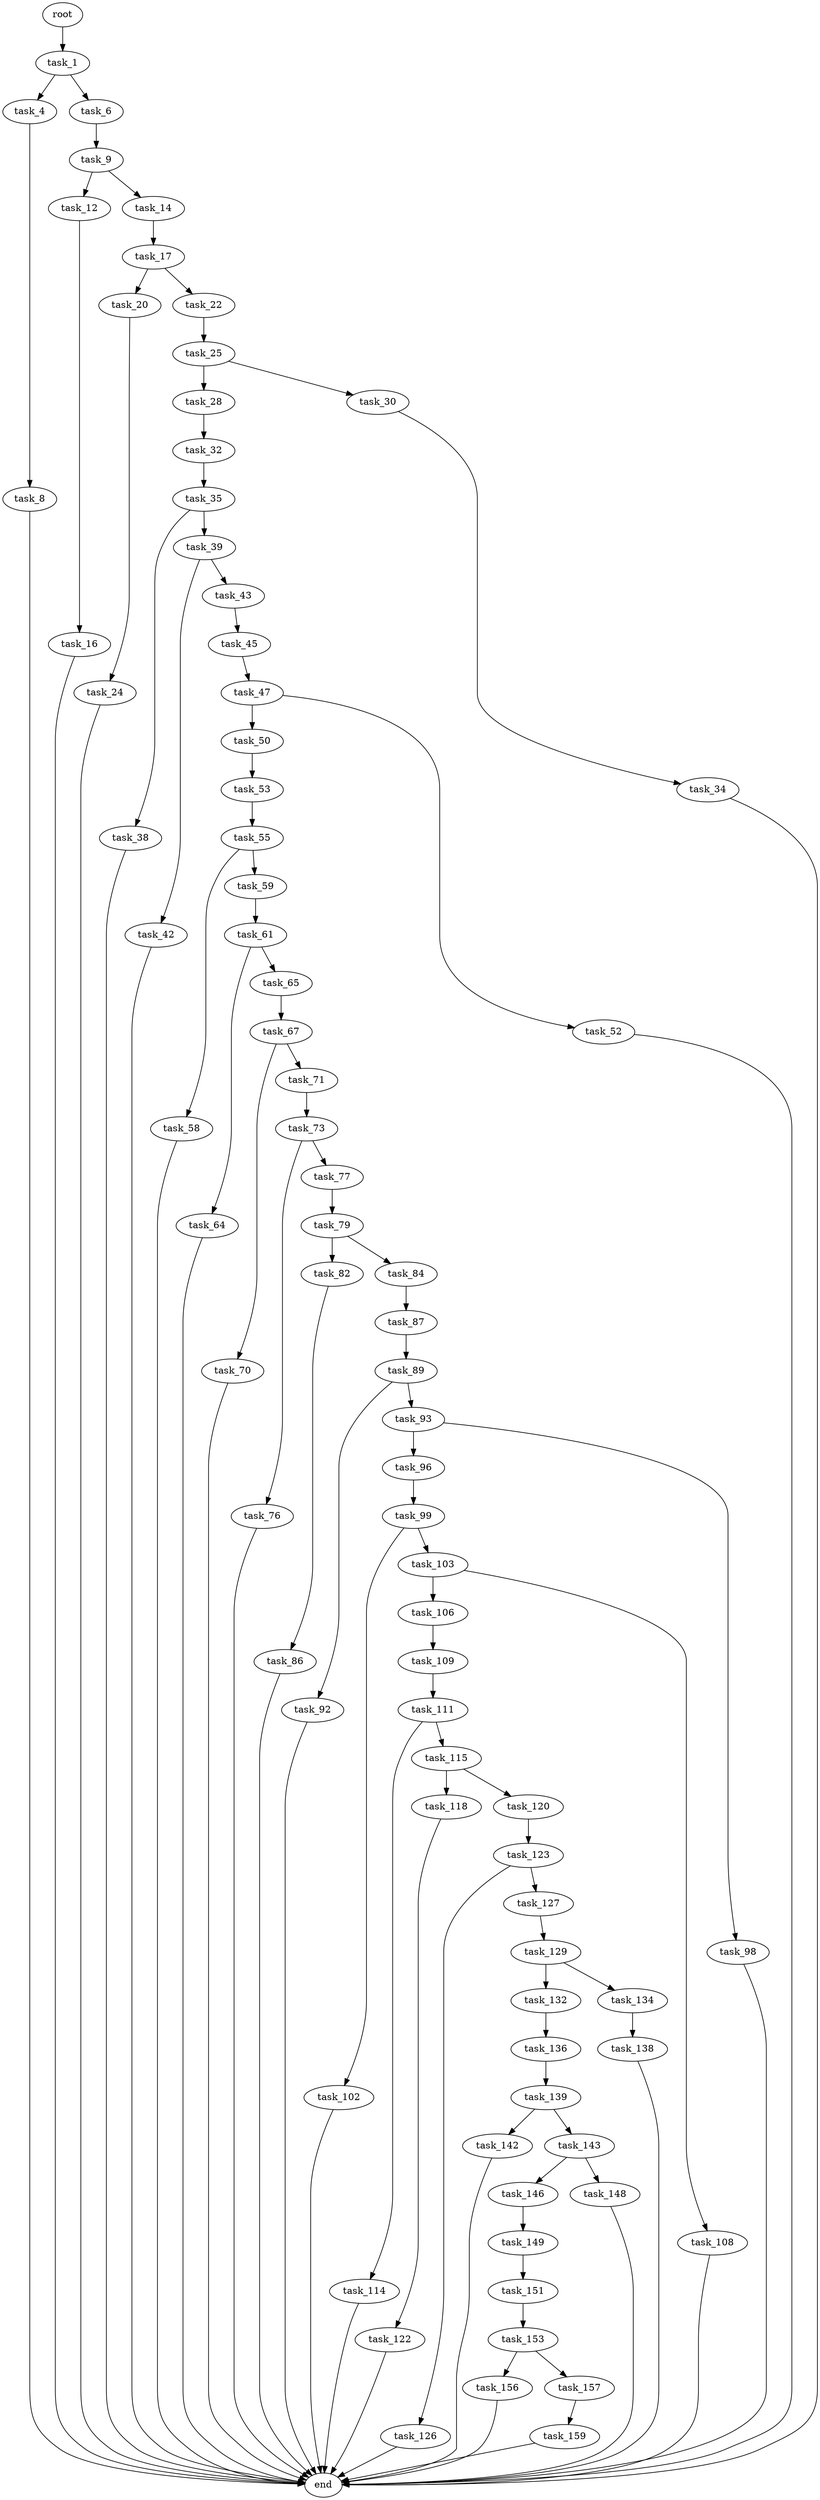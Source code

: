 digraph G {
  root [size="0.000000"];
  task_1 [size="17329420527.000000"];
  task_4 [size="18118372663.000000"];
  task_6 [size="54434543530.000000"];
  task_8 [size="134217728000.000000"];
  task_9 [size="227554430095.000000"];
  task_12 [size="288755086122.000000"];
  task_14 [size="175433325677.000000"];
  task_16 [size="1073741824000.000000"];
  task_17 [size="22201043604.000000"];
  task_20 [size="8589934592.000000"];
  task_22 [size="851501229842.000000"];
  task_24 [size="1427816624.000000"];
  task_25 [size="18677832061.000000"];
  task_28 [size="1089405876915.000000"];
  task_30 [size="782757789696.000000"];
  task_32 [size="8589934592.000000"];
  task_34 [size="549755813888.000000"];
  task_35 [size="169844996488.000000"];
  task_38 [size="8589934592.000000"];
  task_39 [size="1073741824000.000000"];
  task_42 [size="8589934592.000000"];
  task_43 [size="11048748337.000000"];
  task_45 [size="32387776434.000000"];
  task_47 [size="11465956727.000000"];
  task_50 [size="20304657542.000000"];
  task_52 [size="12482063174.000000"];
  task_53 [size="2937964362.000000"];
  task_55 [size="8589934592.000000"];
  task_58 [size="28991029248.000000"];
  task_59 [size="611858195645.000000"];
  task_61 [size="1073741824000.000000"];
  task_64 [size="172126870600.000000"];
  task_65 [size="111829264795.000000"];
  task_67 [size="109568869706.000000"];
  task_70 [size="1073741824000.000000"];
  task_71 [size="134217728000.000000"];
  task_73 [size="8589934592.000000"];
  task_76 [size="33780233415.000000"];
  task_77 [size="549755813888.000000"];
  task_79 [size="68719476736.000000"];
  task_82 [size="5831868938.000000"];
  task_84 [size="4623698779.000000"];
  task_86 [size="134217728000.000000"];
  task_87 [size="1637309919.000000"];
  task_89 [size="68719476736.000000"];
  task_92 [size="1073741824000.000000"];
  task_93 [size="8589934592.000000"];
  task_96 [size="1130364505327.000000"];
  task_98 [size="3557240823.000000"];
  task_99 [size="24691645090.000000"];
  task_102 [size="12962478507.000000"];
  task_103 [size="231928233984.000000"];
  task_106 [size="4613058909.000000"];
  task_108 [size="68719476736.000000"];
  task_109 [size="28991029248.000000"];
  task_111 [size="17468386933.000000"];
  task_114 [size="68719476736.000000"];
  task_115 [size="549755813888.000000"];
  task_118 [size="1073741824000.000000"];
  task_120 [size="7246823500.000000"];
  task_122 [size="231928233984.000000"];
  task_123 [size="134217728000.000000"];
  task_126 [size="231928233984.000000"];
  task_127 [size="549755813888.000000"];
  task_129 [size="549755813888.000000"];
  task_132 [size="178259890594.000000"];
  task_134 [size="68719476736.000000"];
  task_136 [size="68719476736.000000"];
  task_138 [size="782757789696.000000"];
  task_139 [size="9930647428.000000"];
  task_142 [size="158250702758.000000"];
  task_143 [size="37434202485.000000"];
  task_146 [size="549755813888.000000"];
  task_148 [size="68719476736.000000"];
  task_149 [size="471489691359.000000"];
  task_151 [size="4683207378.000000"];
  task_153 [size="782757789696.000000"];
  task_156 [size="2413763325.000000"];
  task_157 [size="4303135323.000000"];
  task_159 [size="430924279724.000000"];
  end [size="0.000000"];

  root -> task_1 [size="1.000000"];
  task_1 -> task_4 [size="301989888.000000"];
  task_1 -> task_6 [size="301989888.000000"];
  task_4 -> task_8 [size="301989888.000000"];
  task_6 -> task_9 [size="209715200.000000"];
  task_8 -> end [size="1.000000"];
  task_9 -> task_12 [size="411041792.000000"];
  task_9 -> task_14 [size="411041792.000000"];
  task_12 -> task_16 [size="301989888.000000"];
  task_14 -> task_17 [size="301989888.000000"];
  task_16 -> end [size="1.000000"];
  task_17 -> task_20 [size="75497472.000000"];
  task_17 -> task_22 [size="75497472.000000"];
  task_20 -> task_24 [size="33554432.000000"];
  task_22 -> task_25 [size="679477248.000000"];
  task_24 -> end [size="1.000000"];
  task_25 -> task_28 [size="411041792.000000"];
  task_25 -> task_30 [size="411041792.000000"];
  task_28 -> task_32 [size="838860800.000000"];
  task_30 -> task_34 [size="679477248.000000"];
  task_32 -> task_35 [size="33554432.000000"];
  task_34 -> end [size="1.000000"];
  task_35 -> task_38 [size="411041792.000000"];
  task_35 -> task_39 [size="411041792.000000"];
  task_38 -> end [size="1.000000"];
  task_39 -> task_42 [size="838860800.000000"];
  task_39 -> task_43 [size="838860800.000000"];
  task_42 -> end [size="1.000000"];
  task_43 -> task_45 [size="209715200.000000"];
  task_45 -> task_47 [size="679477248.000000"];
  task_47 -> task_50 [size="536870912.000000"];
  task_47 -> task_52 [size="536870912.000000"];
  task_50 -> task_53 [size="75497472.000000"];
  task_52 -> end [size="1.000000"];
  task_53 -> task_55 [size="134217728.000000"];
  task_55 -> task_58 [size="33554432.000000"];
  task_55 -> task_59 [size="33554432.000000"];
  task_58 -> end [size="1.000000"];
  task_59 -> task_61 [size="411041792.000000"];
  task_61 -> task_64 [size="838860800.000000"];
  task_61 -> task_65 [size="838860800.000000"];
  task_64 -> end [size="1.000000"];
  task_65 -> task_67 [size="75497472.000000"];
  task_67 -> task_70 [size="134217728.000000"];
  task_67 -> task_71 [size="134217728.000000"];
  task_70 -> end [size="1.000000"];
  task_71 -> task_73 [size="209715200.000000"];
  task_73 -> task_76 [size="33554432.000000"];
  task_73 -> task_77 [size="33554432.000000"];
  task_76 -> end [size="1.000000"];
  task_77 -> task_79 [size="536870912.000000"];
  task_79 -> task_82 [size="134217728.000000"];
  task_79 -> task_84 [size="134217728.000000"];
  task_82 -> task_86 [size="301989888.000000"];
  task_84 -> task_87 [size="209715200.000000"];
  task_86 -> end [size="1.000000"];
  task_87 -> task_89 [size="75497472.000000"];
  task_89 -> task_92 [size="134217728.000000"];
  task_89 -> task_93 [size="134217728.000000"];
  task_92 -> end [size="1.000000"];
  task_93 -> task_96 [size="33554432.000000"];
  task_93 -> task_98 [size="33554432.000000"];
  task_96 -> task_99 [size="679477248.000000"];
  task_98 -> end [size="1.000000"];
  task_99 -> task_102 [size="411041792.000000"];
  task_99 -> task_103 [size="411041792.000000"];
  task_102 -> end [size="1.000000"];
  task_103 -> task_106 [size="301989888.000000"];
  task_103 -> task_108 [size="301989888.000000"];
  task_106 -> task_109 [size="301989888.000000"];
  task_108 -> end [size="1.000000"];
  task_109 -> task_111 [size="75497472.000000"];
  task_111 -> task_114 [size="838860800.000000"];
  task_111 -> task_115 [size="838860800.000000"];
  task_114 -> end [size="1.000000"];
  task_115 -> task_118 [size="536870912.000000"];
  task_115 -> task_120 [size="536870912.000000"];
  task_118 -> task_122 [size="838860800.000000"];
  task_120 -> task_123 [size="679477248.000000"];
  task_122 -> end [size="1.000000"];
  task_123 -> task_126 [size="209715200.000000"];
  task_123 -> task_127 [size="209715200.000000"];
  task_126 -> end [size="1.000000"];
  task_127 -> task_129 [size="536870912.000000"];
  task_129 -> task_132 [size="536870912.000000"];
  task_129 -> task_134 [size="536870912.000000"];
  task_132 -> task_136 [size="411041792.000000"];
  task_134 -> task_138 [size="134217728.000000"];
  task_136 -> task_139 [size="134217728.000000"];
  task_138 -> end [size="1.000000"];
  task_139 -> task_142 [size="209715200.000000"];
  task_139 -> task_143 [size="209715200.000000"];
  task_142 -> end [size="1.000000"];
  task_143 -> task_146 [size="838860800.000000"];
  task_143 -> task_148 [size="838860800.000000"];
  task_146 -> task_149 [size="536870912.000000"];
  task_148 -> end [size="1.000000"];
  task_149 -> task_151 [size="536870912.000000"];
  task_151 -> task_153 [size="301989888.000000"];
  task_153 -> task_156 [size="679477248.000000"];
  task_153 -> task_157 [size="679477248.000000"];
  task_156 -> end [size="1.000000"];
  task_157 -> task_159 [size="75497472.000000"];
  task_159 -> end [size="1.000000"];
}
